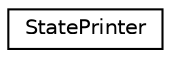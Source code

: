 digraph "Graphical Class Hierarchy"
{
  edge [fontname="Helvetica",fontsize="10",labelfontname="Helvetica",labelfontsize="10"];
  node [fontname="Helvetica",fontsize="10",shape=record];
  rankdir="LR";
  Node0 [label="StatePrinter",height=0.2,width=0.4,color="black", fillcolor="white", style="filled",URL="$class_state_printer.html"];
}
